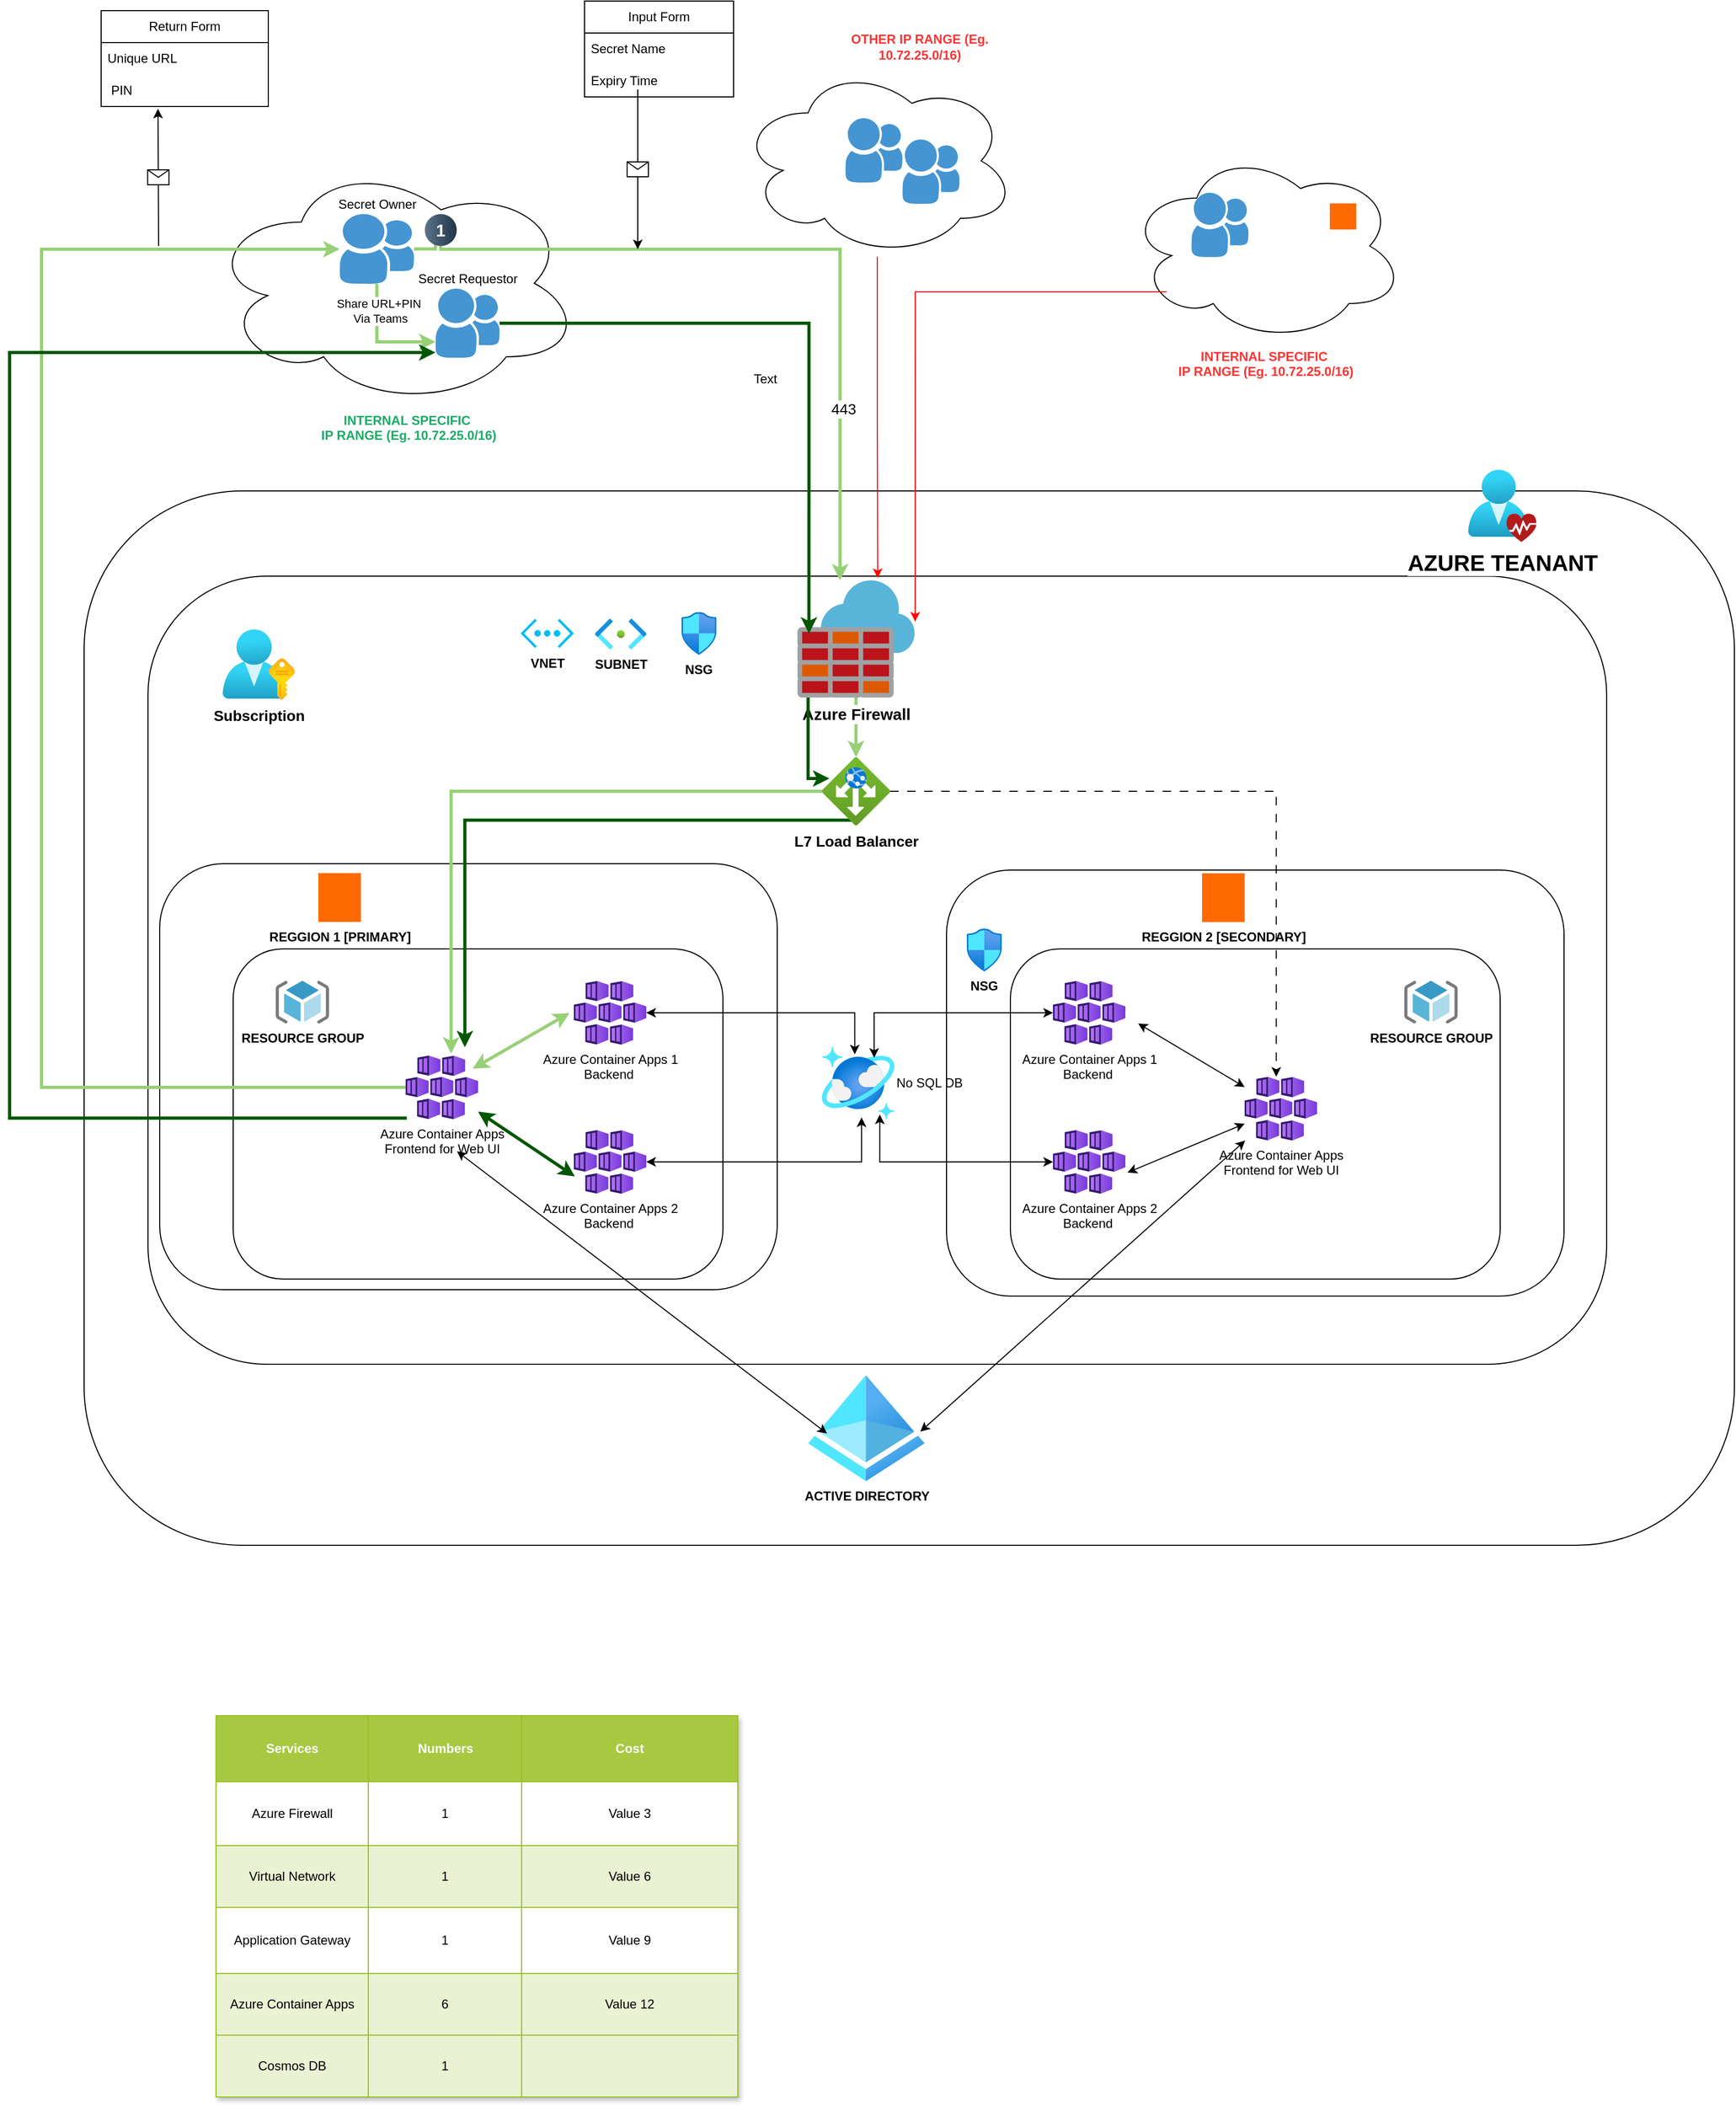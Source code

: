 <mxfile version="26.0.4">
  <diagram name="Page-1" id="VARvaUbyjAahVUWHVkAC">
    <mxGraphModel dx="2284" dy="2021" grid="1" gridSize="10" guides="1" tooltips="1" connect="1" arrows="1" fold="1" page="1" pageScale="1" pageWidth="827" pageHeight="1169" math="0" shadow="0">
      <root>
        <mxCell id="0" />
        <mxCell id="1" parent="0" />
        <mxCell id="Qj9OVGJg4EnvaJ57wK5q-87" value="" style="rounded=1;whiteSpace=wrap;html=1;fillColor=none;" vertex="1" parent="1">
          <mxGeometry x="-40" y="610" width="460" height="310" as="geometry" />
        </mxCell>
        <mxCell id="Qj9OVGJg4EnvaJ57wK5q-2" value="" style="rounded=1;whiteSpace=wrap;html=1;fillColor=none;" vertex="1" parent="1">
          <mxGeometry x="-109" y="530" width="580" height="400" as="geometry" />
        </mxCell>
        <mxCell id="Qj9OVGJg4EnvaJ57wK5q-64" value="" style="rounded=1;whiteSpace=wrap;html=1;fillColor=none;" vertex="1" parent="1">
          <mxGeometry x="-180" y="180" width="1550" height="990" as="geometry" />
        </mxCell>
        <mxCell id="Qj9OVGJg4EnvaJ57wK5q-1" value="" style="rounded=1;whiteSpace=wrap;html=1;fillColor=none;" vertex="1" parent="1">
          <mxGeometry x="-120" y="260" width="1370" height="740" as="geometry" />
        </mxCell>
        <mxCell id="Qj9OVGJg4EnvaJ57wK5q-30" value="" style="rounded=1;whiteSpace=wrap;html=1;fillColor=none;" vertex="1" parent="1">
          <mxGeometry x="690" y="610" width="460" height="310" as="geometry" />
        </mxCell>
        <mxCell id="Qj9OVGJg4EnvaJ57wK5q-7" value="INTERNAL SPECIFIC &#xa;IP RANGE (Eg. 10.72.25.0/16)" style="group;labelPosition=center;verticalLabelPosition=bottom;align=center;verticalAlign=top;fontColor=#1BAB66;fontStyle=1" vertex="1" connectable="0" parent="1">
          <mxGeometry x="-50" y="-130" width="350" height="230" as="geometry" />
        </mxCell>
        <mxCell id="Qj9OVGJg4EnvaJ57wK5q-4" value="" style="ellipse;shape=cloud;whiteSpace=wrap;html=1;" vertex="1" parent="Qj9OVGJg4EnvaJ57wK5q-7">
          <mxGeometry x="-13.462" width="350" height="230.0" as="geometry" />
        </mxCell>
        <mxCell id="Qj9OVGJg4EnvaJ57wK5q-5" value="Secret Requestor" style="shadow=0;dashed=0;html=1;strokeColor=none;fillColor=#4495D1;labelPosition=center;verticalLabelPosition=top;verticalAlign=bottom;align=center;outlineConnect=0;shape=mxgraph.veeam.2d.group;" vertex="1" parent="Qj9OVGJg4EnvaJ57wK5q-7">
          <mxGeometry x="200" y="120" width="60.23" height="64.96" as="geometry" />
        </mxCell>
        <mxCell id="Qj9OVGJg4EnvaJ57wK5q-114" style="rounded=0;orthogonalLoop=1;jettySize=auto;html=1;edgeStyle=orthogonalEdgeStyle;strokeColor=#97D077;strokeWidth=3;" edge="1" parent="Qj9OVGJg4EnvaJ57wK5q-7" source="Qj9OVGJg4EnvaJ57wK5q-6" target="Qj9OVGJg4EnvaJ57wK5q-5">
          <mxGeometry relative="1" as="geometry">
            <Array as="points">
              <mxPoint x="145" y="170" />
            </Array>
          </mxGeometry>
        </mxCell>
        <mxCell id="Qj9OVGJg4EnvaJ57wK5q-115" value="Share URL+PIN&amp;nbsp;&lt;div&gt;&lt;span style=&quot;background-color: light-dark(#ffffff, var(--ge-dark-color, #121212)); color: light-dark(rgb(0, 0, 0), rgb(255, 255, 255));&quot;&gt;Via Teams&lt;/span&gt;&lt;/div&gt;" style="edgeLabel;html=1;align=center;verticalAlign=middle;resizable=0;points=[];" vertex="1" connectable="0" parent="Qj9OVGJg4EnvaJ57wK5q-114">
          <mxGeometry x="-0.538" y="3" relative="1" as="geometry">
            <mxPoint as="offset" />
          </mxGeometry>
        </mxCell>
        <mxCell id="Qj9OVGJg4EnvaJ57wK5q-6" value="Secret Owner" style="shadow=0;dashed=0;html=1;strokeColor=none;fillColor=#4495D1;labelPosition=center;verticalLabelPosition=top;verticalAlign=bottom;align=center;outlineConnect=0;shape=mxgraph.veeam.2d.group;" vertex="1" parent="Qj9OVGJg4EnvaJ57wK5q-7">
          <mxGeometry x="110" y="50" width="69.85" height="65.51" as="geometry" />
        </mxCell>
        <mxCell id="Qj9OVGJg4EnvaJ57wK5q-8" value="" style="group;fontColor=#FF3333;labelPosition=center;verticalLabelPosition=top;align=center;verticalAlign=bottom;" vertex="1" connectable="0" parent="1">
          <mxGeometry x="435" y="-220" width="260" height="180" as="geometry" />
        </mxCell>
        <mxCell id="Qj9OVGJg4EnvaJ57wK5q-9" value="&lt;blockquote style=&quot;margin: 0 0 0 40px; border: none; padding: 0px;&quot;&gt;&lt;blockquote style=&quot;margin: 0 0 0 40px; border: none; padding: 0px;&quot;&gt;&lt;font style=&quot;color: rgb(255, 51, 51);&quot;&gt;&lt;span style=&quot;font-weight: 700; text-wrap-mode: nowrap;&quot;&gt;OTHER&amp;nbsp;&lt;/span&gt;&lt;span style=&quot;font-weight: 700; text-wrap-mode: nowrap;&quot;&gt;IP RANGE (Eg. 10.72.25.0/16)&lt;/span&gt;&lt;/font&gt;&lt;/blockquote&gt;&lt;/blockquote&gt;" style="ellipse;shape=cloud;whiteSpace=wrap;html=1;labelPosition=center;verticalLabelPosition=top;align=center;verticalAlign=bottom;" vertex="1" parent="Qj9OVGJg4EnvaJ57wK5q-8">
          <mxGeometry width="260" height="180" as="geometry" />
        </mxCell>
        <mxCell id="Qj9OVGJg4EnvaJ57wK5q-10" value="" style="shadow=0;dashed=0;html=1;strokeColor=none;fillColor=#4495D1;labelPosition=center;verticalLabelPosition=bottom;verticalAlign=top;align=center;outlineConnect=0;shape=mxgraph.veeam.2d.group;" vertex="1" parent="Qj9OVGJg4EnvaJ57wK5q-8">
          <mxGeometry x="153.6" y="70" width="53.6" height="60.4" as="geometry" />
        </mxCell>
        <mxCell id="Qj9OVGJg4EnvaJ57wK5q-11" value="" style="shadow=0;dashed=0;html=1;strokeColor=none;fillColor=#4495D1;labelPosition=center;verticalLabelPosition=bottom;verticalAlign=top;align=center;outlineConnect=0;shape=mxgraph.veeam.2d.group;" vertex="1" parent="Qj9OVGJg4EnvaJ57wK5q-8">
          <mxGeometry x="100" y="50" width="53.6" height="60.4" as="geometry" />
        </mxCell>
        <mxCell id="Qj9OVGJg4EnvaJ57wK5q-12" value="" style="group;fontColor=#FF3333;" vertex="1" connectable="0" parent="1">
          <mxGeometry x="800" y="-140" width="260" height="180" as="geometry" />
        </mxCell>
        <mxCell id="Qj9OVGJg4EnvaJ57wK5q-13" value="&lt;font style=&quot;color: rgb(255, 51, 51);&quot;&gt;&lt;span style=&quot;font-weight: 700; text-wrap-mode: nowrap;&quot;&gt;INTERNAL SPECIFIC&amp;nbsp;&lt;/span&gt;&lt;br style=&quot;padding: 0px; margin: 0px; font-weight: 700; text-wrap-mode: nowrap;&quot;&gt;&lt;span style=&quot;font-weight: 700; text-wrap-mode: nowrap;&quot;&gt;IP RANGE (Eg. 10.72.25.0/16)&lt;/span&gt;&lt;/font&gt;" style="ellipse;shape=cloud;whiteSpace=wrap;html=1;labelPosition=center;verticalLabelPosition=bottom;align=center;verticalAlign=top;" vertex="1" parent="Qj9OVGJg4EnvaJ57wK5q-12">
          <mxGeometry width="260" height="180" as="geometry" />
        </mxCell>
        <mxCell id="Qj9OVGJg4EnvaJ57wK5q-15" value="" style="shadow=0;dashed=0;html=1;strokeColor=none;fillColor=#4495D1;labelPosition=center;verticalLabelPosition=bottom;verticalAlign=top;align=center;outlineConnect=0;shape=mxgraph.veeam.2d.group;" vertex="1" parent="Qj9OVGJg4EnvaJ57wK5q-12">
          <mxGeometry x="60" y="40" width="53.6" height="60.4" as="geometry" />
        </mxCell>
        <mxCell id="Qj9OVGJg4EnvaJ57wK5q-17" value="" style="points=[];aspect=fixed;html=1;align=center;shadow=0;dashed=0;fillColor=#FF6A00;strokeColor=none;shape=mxgraph.alibaba_cloud.uis_ultimate_internet_service;" vertex="1" parent="Qj9OVGJg4EnvaJ57wK5q-12">
          <mxGeometry x="190" y="50" width="24.9" height="24.49" as="geometry" />
        </mxCell>
        <mxCell id="Qj9OVGJg4EnvaJ57wK5q-18" value="" style="shape=image;html=1;verticalAlign=top;verticalLabelPosition=bottom;labelBackgroundColor=#ffffff;imageAspect=0;aspect=fixed;image=https://cdn0.iconfinder.com/data/icons/kameleon-free-pack/110/Hacker-128.png" vertex="1" parent="Qj9OVGJg4EnvaJ57wK5q-12">
          <mxGeometry x="120" y="70" width="88" height="88" as="geometry" />
        </mxCell>
        <mxCell id="Qj9OVGJg4EnvaJ57wK5q-69" style="edgeStyle=orthogonalEdgeStyle;rounded=0;orthogonalLoop=1;jettySize=auto;html=1;fontColor=#97D077;fontSize=15;strokeWidth=3;fillColor=#60a917;strokeColor=#97D077;" edge="1" parent="1" source="Qj9OVGJg4EnvaJ57wK5q-19" target="Qj9OVGJg4EnvaJ57wK5q-35">
          <mxGeometry relative="1" as="geometry" />
        </mxCell>
        <mxCell id="Qj9OVGJg4EnvaJ57wK5q-19" value="&lt;b&gt;&lt;font style=&quot;font-size: 15px;&quot;&gt;Azure Firewall&lt;/font&gt;&lt;/b&gt;" style="image;sketch=0;aspect=fixed;html=1;points=[];align=center;fontSize=12;image=img/lib/mscae/Azure_Firewall.svg;" vertex="1" parent="1">
          <mxGeometry x="490" y="264" width="110" height="110" as="geometry" />
        </mxCell>
        <mxCell id="Qj9OVGJg4EnvaJ57wK5q-21" style="edgeStyle=orthogonalEdgeStyle;rounded=0;orthogonalLoop=1;jettySize=auto;html=1;strokeColor=#97D077;strokeWidth=3;fontSize=9;" edge="1" parent="1" source="Qj9OVGJg4EnvaJ57wK5q-116" target="Qj9OVGJg4EnvaJ57wK5q-19">
          <mxGeometry relative="1" as="geometry">
            <Array as="points">
              <mxPoint x="155" y="-47" />
              <mxPoint x="530" y="-47" />
            </Array>
          </mxGeometry>
        </mxCell>
        <mxCell id="Qj9OVGJg4EnvaJ57wK5q-22" value="443" style="edgeLabel;html=1;align=center;verticalAlign=middle;resizable=0;points=[];fontSize=14;" vertex="1" connectable="0" parent="Qj9OVGJg4EnvaJ57wK5q-21">
          <mxGeometry x="0.533" y="3" relative="1" as="geometry">
            <mxPoint as="offset" />
          </mxGeometry>
        </mxCell>
        <mxCell id="Qj9OVGJg4EnvaJ57wK5q-23" style="edgeStyle=orthogonalEdgeStyle;rounded=0;orthogonalLoop=1;jettySize=auto;html=1;entryX=0.685;entryY=-0.02;entryDx=0;entryDy=0;entryPerimeter=0;fillColor=#f8cecc;strokeColor=#FF0000;" edge="1" parent="1" source="Qj9OVGJg4EnvaJ57wK5q-9" target="Qj9OVGJg4EnvaJ57wK5q-19">
          <mxGeometry relative="1" as="geometry" />
        </mxCell>
        <mxCell id="Qj9OVGJg4EnvaJ57wK5q-24" style="edgeStyle=orthogonalEdgeStyle;rounded=0;orthogonalLoop=1;jettySize=auto;html=1;entryX=1.005;entryY=0.351;entryDx=0;entryDy=0;entryPerimeter=0;strokeColor=#FF0000;exitX=0.141;exitY=0.739;exitDx=0;exitDy=0;exitPerimeter=0;" edge="1" parent="1" source="Qj9OVGJg4EnvaJ57wK5q-13" target="Qj9OVGJg4EnvaJ57wK5q-19">
          <mxGeometry relative="1" as="geometry">
            <Array as="points">
              <mxPoint x="601" y="-7" />
            </Array>
          </mxGeometry>
        </mxCell>
        <mxCell id="Qj9OVGJg4EnvaJ57wK5q-25" value="&lt;b&gt;ACTIVE DIRECTORY&lt;/b&gt;" style="image;aspect=fixed;html=1;points=[];align=center;fontSize=12;image=img/lib/azure2/identity/Azure_Active_Directory.svg;" vertex="1" parent="1">
          <mxGeometry x="500" y="1010" width="109.38" height="100" as="geometry" />
        </mxCell>
        <mxCell id="Qj9OVGJg4EnvaJ57wK5q-105" style="edgeStyle=orthogonalEdgeStyle;rounded=0;orthogonalLoop=1;jettySize=auto;html=1;strokeColor=#97D077;strokeWidth=3;" edge="1" parent="1" source="Qj9OVGJg4EnvaJ57wK5q-26" target="Qj9OVGJg4EnvaJ57wK5q-6">
          <mxGeometry relative="1" as="geometry">
            <Array as="points">
              <mxPoint x="-220" y="740" />
              <mxPoint x="-220" y="-47" />
            </Array>
          </mxGeometry>
        </mxCell>
        <mxCell id="Qj9OVGJg4EnvaJ57wK5q-129" style="edgeStyle=orthogonalEdgeStyle;rounded=0;orthogonalLoop=1;jettySize=auto;html=1;exitX=0.015;exitY=0.982;exitDx=0;exitDy=0;exitPerimeter=0;strokeColor=#005700;strokeWidth=3;" edge="1" parent="1" source="Qj9OVGJg4EnvaJ57wK5q-26" target="Qj9OVGJg4EnvaJ57wK5q-5">
          <mxGeometry relative="1" as="geometry">
            <mxPoint x="-84.001" y="738" as="sourcePoint" />
            <mxPoint x="-90.06" y="50" as="targetPoint" />
            <Array as="points">
              <mxPoint x="-250" y="769" />
              <mxPoint x="-250" y="50" />
            </Array>
          </mxGeometry>
        </mxCell>
        <mxCell id="Qj9OVGJg4EnvaJ57wK5q-26" value="Azure Container Apps&lt;br&gt;Frontend for Web UI" style="image;aspect=fixed;html=1;points=[];align=center;fontSize=12;image=img/lib/azure2/compute/Container_Services_Deprecated.svg;" vertex="1" parent="1">
          <mxGeometry x="122" y="710" width="68" height="60" as="geometry" />
        </mxCell>
        <mxCell id="Qj9OVGJg4EnvaJ57wK5q-27" value="Azure Container Apps 1&lt;br&gt;Backend&amp;nbsp;" style="image;aspect=fixed;html=1;points=[];align=center;fontSize=12;image=img/lib/azure2/compute/Container_Services_Deprecated.svg;" vertex="1" parent="1">
          <mxGeometry x="280" y="640" width="68" height="60" as="geometry" />
        </mxCell>
        <mxCell id="Qj9OVGJg4EnvaJ57wK5q-28" value="&lt;b&gt;&lt;font style=&quot;font-size: 14px;&quot;&gt;Subscription&lt;/font&gt;&lt;/b&gt;" style="image;aspect=fixed;html=1;points=[];align=center;fontSize=12;image=img/lib/azure2/azure_stack/User_Subscriptions.svg;" vertex="1" parent="1">
          <mxGeometry x="-50" y="310" width="68" height="66" as="geometry" />
        </mxCell>
        <mxCell id="Qj9OVGJg4EnvaJ57wK5q-31" value="&lt;b&gt;RESOURCE GROUP&lt;/b&gt;" style="image;sketch=0;aspect=fixed;html=1;points=[];align=center;fontSize=12;image=img/lib/mscae/ResourceGroup.svg;" vertex="1" parent="1">
          <mxGeometry y="640" width="50" height="40" as="geometry" />
        </mxCell>
        <mxCell id="Qj9OVGJg4EnvaJ57wK5q-32" value="&lt;b&gt;VNET&lt;/b&gt;" style="verticalLabelPosition=bottom;html=1;verticalAlign=top;align=center;strokeColor=none;fillColor=#00BEF2;shape=mxgraph.azure.virtual_network;pointerEvents=1;" vertex="1" parent="1">
          <mxGeometry x="230" y="300" width="50" height="27.5" as="geometry" />
        </mxCell>
        <mxCell id="Qj9OVGJg4EnvaJ57wK5q-33" value="&lt;b&gt;NSG&lt;/b&gt;" style="image;aspect=fixed;html=1;points=[];align=center;fontSize=12;image=img/lib/azure2/networking/Network_Security_Groups.svg;" vertex="1" parent="1">
          <mxGeometry x="381" y="293.75" width="32.94" height="40" as="geometry" />
        </mxCell>
        <mxCell id="Qj9OVGJg4EnvaJ57wK5q-34" value="&lt;b&gt;SUBNET&lt;/b&gt;" style="image;aspect=fixed;html=1;points=[];align=center;fontSize=12;image=img/lib/azure2/networking/Subnet.svg;" vertex="1" parent="1">
          <mxGeometry x="300" y="300" width="48" height="28.74" as="geometry" />
        </mxCell>
        <mxCell id="Qj9OVGJg4EnvaJ57wK5q-71" style="edgeStyle=orthogonalEdgeStyle;rounded=0;orthogonalLoop=1;jettySize=auto;html=1;entryX=0.628;entryY=-0.03;entryDx=0;entryDy=0;entryPerimeter=0;strokeColor=#97D077;strokeWidth=3;" edge="1" parent="1" source="Qj9OVGJg4EnvaJ57wK5q-35" target="Qj9OVGJg4EnvaJ57wK5q-26">
          <mxGeometry relative="1" as="geometry" />
        </mxCell>
        <mxCell id="Qj9OVGJg4EnvaJ57wK5q-128" style="edgeStyle=orthogonalEdgeStyle;rounded=0;orthogonalLoop=1;jettySize=auto;html=1;entryX=0.818;entryY=-0.127;entryDx=0;entryDy=0;entryPerimeter=0;exitX=0.495;exitY=0.923;exitDx=0;exitDy=0;exitPerimeter=0;strokeColor=#005700;strokeWidth=3;" edge="1" parent="1" source="Qj9OVGJg4EnvaJ57wK5q-35" target="Qj9OVGJg4EnvaJ57wK5q-26">
          <mxGeometry relative="1" as="geometry">
            <mxPoint x="280" y="692" as="sourcePoint" />
            <mxPoint x="300" y="458" as="targetPoint" />
            <Array as="points" />
          </mxGeometry>
        </mxCell>
        <mxCell id="Qj9OVGJg4EnvaJ57wK5q-35" value="&lt;b&gt;&lt;font style=&quot;font-size: 14px;&quot;&gt;L7 Load Balancer&lt;/font&gt;&lt;/b&gt;" style="image;aspect=fixed;html=1;points=[];align=center;fontSize=12;image=img/lib/azure2/networking/Application_Gateways.svg;" vertex="1" parent="1">
          <mxGeometry x="513" y="430" width="64" height="64" as="geometry" />
        </mxCell>
        <mxCell id="Qj9OVGJg4EnvaJ57wK5q-36" value="Assets" style="childLayout=tableLayout;recursiveResize=0;strokeColor=#98bf21;fillColor=#A7C942;shadow=1;" vertex="1" parent="1">
          <mxGeometry x="-56.06" y="1330" width="490" height="358" as="geometry" />
        </mxCell>
        <mxCell id="Qj9OVGJg4EnvaJ57wK5q-37" style="shape=tableRow;horizontal=0;startSize=0;swimlaneHead=0;swimlaneBody=0;top=0;left=0;bottom=0;right=0;dropTarget=0;collapsible=0;recursiveResize=0;expand=0;fontStyle=0;strokeColor=inherit;fillColor=#ffffff;" vertex="1" parent="Qj9OVGJg4EnvaJ57wK5q-36">
          <mxGeometry width="490" height="62" as="geometry" />
        </mxCell>
        <mxCell id="Qj9OVGJg4EnvaJ57wK5q-38" value="Services" style="connectable=0;recursiveResize=0;strokeColor=inherit;fillColor=#A7C942;align=center;fontStyle=1;fontColor=#FFFFFF;html=1;" vertex="1" parent="Qj9OVGJg4EnvaJ57wK5q-37">
          <mxGeometry width="143" height="62" as="geometry">
            <mxRectangle width="143" height="62" as="alternateBounds" />
          </mxGeometry>
        </mxCell>
        <mxCell id="Qj9OVGJg4EnvaJ57wK5q-39" value="Numbers" style="connectable=0;recursiveResize=0;strokeColor=inherit;fillColor=#A7C942;align=center;fontStyle=1;fontColor=#FFFFFF;html=1;" vertex="1" parent="Qj9OVGJg4EnvaJ57wK5q-37">
          <mxGeometry x="143" width="144" height="62" as="geometry">
            <mxRectangle width="144" height="62" as="alternateBounds" />
          </mxGeometry>
        </mxCell>
        <mxCell id="Qj9OVGJg4EnvaJ57wK5q-40" value="Cost" style="connectable=0;recursiveResize=0;strokeColor=inherit;fillColor=#A7C942;align=center;fontStyle=1;fontColor=#FFFFFF;html=1;" vertex="1" parent="Qj9OVGJg4EnvaJ57wK5q-37">
          <mxGeometry x="287" width="203" height="62" as="geometry">
            <mxRectangle width="203" height="62" as="alternateBounds" />
          </mxGeometry>
        </mxCell>
        <mxCell id="Qj9OVGJg4EnvaJ57wK5q-41" value="" style="shape=tableRow;horizontal=0;startSize=0;swimlaneHead=0;swimlaneBody=0;top=0;left=0;bottom=0;right=0;dropTarget=0;collapsible=0;recursiveResize=0;expand=0;fontStyle=0;strokeColor=inherit;fillColor=#ffffff;" vertex="1" parent="Qj9OVGJg4EnvaJ57wK5q-36">
          <mxGeometry y="62" width="490" height="60" as="geometry" />
        </mxCell>
        <mxCell id="Qj9OVGJg4EnvaJ57wK5q-42" value="Azure Firewall" style="connectable=0;recursiveResize=0;strokeColor=inherit;fillColor=inherit;align=center;whiteSpace=wrap;html=1;" vertex="1" parent="Qj9OVGJg4EnvaJ57wK5q-41">
          <mxGeometry width="143" height="60" as="geometry">
            <mxRectangle width="143" height="60" as="alternateBounds" />
          </mxGeometry>
        </mxCell>
        <mxCell id="Qj9OVGJg4EnvaJ57wK5q-43" value="1" style="connectable=0;recursiveResize=0;strokeColor=inherit;fillColor=inherit;align=center;whiteSpace=wrap;html=1;" vertex="1" parent="Qj9OVGJg4EnvaJ57wK5q-41">
          <mxGeometry x="143" width="144" height="60" as="geometry">
            <mxRectangle width="144" height="60" as="alternateBounds" />
          </mxGeometry>
        </mxCell>
        <mxCell id="Qj9OVGJg4EnvaJ57wK5q-44" value="Value 3" style="connectable=0;recursiveResize=0;strokeColor=inherit;fillColor=inherit;align=center;whiteSpace=wrap;html=1;" vertex="1" parent="Qj9OVGJg4EnvaJ57wK5q-41">
          <mxGeometry x="287" width="203" height="60" as="geometry">
            <mxRectangle width="203" height="60" as="alternateBounds" />
          </mxGeometry>
        </mxCell>
        <mxCell id="Qj9OVGJg4EnvaJ57wK5q-45" value="" style="shape=tableRow;horizontal=0;startSize=0;swimlaneHead=0;swimlaneBody=0;top=0;left=0;bottom=0;right=0;dropTarget=0;collapsible=0;recursiveResize=0;expand=0;fontStyle=1;strokeColor=inherit;fillColor=#EAF2D3;" vertex="1" parent="Qj9OVGJg4EnvaJ57wK5q-36">
          <mxGeometry y="122" width="490" height="58" as="geometry" />
        </mxCell>
        <mxCell id="Qj9OVGJg4EnvaJ57wK5q-46" value="Virtual Network" style="connectable=0;recursiveResize=0;strokeColor=inherit;fillColor=inherit;whiteSpace=wrap;html=1;" vertex="1" parent="Qj9OVGJg4EnvaJ57wK5q-45">
          <mxGeometry width="143" height="58" as="geometry">
            <mxRectangle width="143" height="58" as="alternateBounds" />
          </mxGeometry>
        </mxCell>
        <mxCell id="Qj9OVGJg4EnvaJ57wK5q-47" value="1" style="connectable=0;recursiveResize=0;strokeColor=inherit;fillColor=inherit;whiteSpace=wrap;html=1;" vertex="1" parent="Qj9OVGJg4EnvaJ57wK5q-45">
          <mxGeometry x="143" width="144" height="58" as="geometry">
            <mxRectangle width="144" height="58" as="alternateBounds" />
          </mxGeometry>
        </mxCell>
        <mxCell id="Qj9OVGJg4EnvaJ57wK5q-48" value="Value 6" style="connectable=0;recursiveResize=0;strokeColor=inherit;fillColor=inherit;whiteSpace=wrap;html=1;" vertex="1" parent="Qj9OVGJg4EnvaJ57wK5q-45">
          <mxGeometry x="287" width="203" height="58" as="geometry">
            <mxRectangle width="203" height="58" as="alternateBounds" />
          </mxGeometry>
        </mxCell>
        <mxCell id="Qj9OVGJg4EnvaJ57wK5q-49" value="" style="shape=tableRow;horizontal=0;startSize=0;swimlaneHead=0;swimlaneBody=0;top=0;left=0;bottom=0;right=0;dropTarget=0;collapsible=0;recursiveResize=0;expand=0;fontStyle=0;strokeColor=inherit;fillColor=#ffffff;" vertex="1" parent="Qj9OVGJg4EnvaJ57wK5q-36">
          <mxGeometry y="180" width="490" height="62" as="geometry" />
        </mxCell>
        <mxCell id="Qj9OVGJg4EnvaJ57wK5q-50" value="Application Gateway" style="connectable=0;recursiveResize=0;strokeColor=inherit;fillColor=inherit;fontStyle=0;align=center;whiteSpace=wrap;html=1;" vertex="1" parent="Qj9OVGJg4EnvaJ57wK5q-49">
          <mxGeometry width="143" height="62" as="geometry">
            <mxRectangle width="143" height="62" as="alternateBounds" />
          </mxGeometry>
        </mxCell>
        <mxCell id="Qj9OVGJg4EnvaJ57wK5q-51" value="1" style="connectable=0;recursiveResize=0;strokeColor=inherit;fillColor=inherit;fontStyle=0;align=center;whiteSpace=wrap;html=1;" vertex="1" parent="Qj9OVGJg4EnvaJ57wK5q-49">
          <mxGeometry x="143" width="144" height="62" as="geometry">
            <mxRectangle width="144" height="62" as="alternateBounds" />
          </mxGeometry>
        </mxCell>
        <mxCell id="Qj9OVGJg4EnvaJ57wK5q-52" value="Value 9" style="connectable=0;recursiveResize=0;strokeColor=inherit;fillColor=inherit;fontStyle=0;align=center;whiteSpace=wrap;html=1;" vertex="1" parent="Qj9OVGJg4EnvaJ57wK5q-49">
          <mxGeometry x="287" width="203" height="62" as="geometry">
            <mxRectangle width="203" height="62" as="alternateBounds" />
          </mxGeometry>
        </mxCell>
        <mxCell id="Qj9OVGJg4EnvaJ57wK5q-53" value="" style="shape=tableRow;horizontal=0;startSize=0;swimlaneHead=0;swimlaneBody=0;top=0;left=0;bottom=0;right=0;dropTarget=0;collapsible=0;recursiveResize=0;expand=0;fontStyle=1;strokeColor=inherit;fillColor=#EAF2D3;" vertex="1" parent="Qj9OVGJg4EnvaJ57wK5q-36">
          <mxGeometry y="242" width="490" height="58" as="geometry" />
        </mxCell>
        <mxCell id="Qj9OVGJg4EnvaJ57wK5q-54" value="Azure Container Apps" style="connectable=0;recursiveResize=0;strokeColor=inherit;fillColor=inherit;whiteSpace=wrap;html=1;" vertex="1" parent="Qj9OVGJg4EnvaJ57wK5q-53">
          <mxGeometry width="143" height="58" as="geometry">
            <mxRectangle width="143" height="58" as="alternateBounds" />
          </mxGeometry>
        </mxCell>
        <mxCell id="Qj9OVGJg4EnvaJ57wK5q-55" value="6" style="connectable=0;recursiveResize=0;strokeColor=inherit;fillColor=inherit;whiteSpace=wrap;html=1;" vertex="1" parent="Qj9OVGJg4EnvaJ57wK5q-53">
          <mxGeometry x="143" width="144" height="58" as="geometry">
            <mxRectangle width="144" height="58" as="alternateBounds" />
          </mxGeometry>
        </mxCell>
        <mxCell id="Qj9OVGJg4EnvaJ57wK5q-56" value="Value 12" style="connectable=0;recursiveResize=0;strokeColor=inherit;fillColor=inherit;whiteSpace=wrap;html=1;" vertex="1" parent="Qj9OVGJg4EnvaJ57wK5q-53">
          <mxGeometry x="287" width="203" height="58" as="geometry">
            <mxRectangle width="203" height="58" as="alternateBounds" />
          </mxGeometry>
        </mxCell>
        <mxCell id="Qj9OVGJg4EnvaJ57wK5q-72" style="shape=tableRow;horizontal=0;startSize=0;swimlaneHead=0;swimlaneBody=0;top=0;left=0;bottom=0;right=0;dropTarget=0;collapsible=0;recursiveResize=0;expand=0;fontStyle=1;strokeColor=inherit;fillColor=#EAF2D3;" vertex="1" parent="Qj9OVGJg4EnvaJ57wK5q-36">
          <mxGeometry y="300" width="490" height="58" as="geometry" />
        </mxCell>
        <mxCell id="Qj9OVGJg4EnvaJ57wK5q-73" value="Cosmos DB" style="connectable=0;recursiveResize=0;strokeColor=inherit;fillColor=inherit;whiteSpace=wrap;html=1;" vertex="1" parent="Qj9OVGJg4EnvaJ57wK5q-72">
          <mxGeometry width="143" height="58" as="geometry">
            <mxRectangle width="143" height="58" as="alternateBounds" />
          </mxGeometry>
        </mxCell>
        <mxCell id="Qj9OVGJg4EnvaJ57wK5q-74" value="1" style="connectable=0;recursiveResize=0;strokeColor=inherit;fillColor=inherit;whiteSpace=wrap;html=1;" vertex="1" parent="Qj9OVGJg4EnvaJ57wK5q-72">
          <mxGeometry x="143" width="144" height="58" as="geometry">
            <mxRectangle width="144" height="58" as="alternateBounds" />
          </mxGeometry>
        </mxCell>
        <mxCell id="Qj9OVGJg4EnvaJ57wK5q-75" style="connectable=0;recursiveResize=0;strokeColor=inherit;fillColor=inherit;whiteSpace=wrap;html=1;" vertex="1" parent="Qj9OVGJg4EnvaJ57wK5q-72">
          <mxGeometry x="287" width="203" height="58" as="geometry">
            <mxRectangle width="203" height="58" as="alternateBounds" />
          </mxGeometry>
        </mxCell>
        <mxCell id="Qj9OVGJg4EnvaJ57wK5q-57" value="Azure Container Apps 2&lt;br&gt;Backend&amp;nbsp;" style="image;aspect=fixed;html=1;points=[];align=center;fontSize=12;image=img/lib/azure2/compute/Container_Services_Deprecated.svg;" vertex="1" parent="1">
          <mxGeometry x="280" y="780" width="68" height="60" as="geometry" />
        </mxCell>
        <mxCell id="Qj9OVGJg4EnvaJ57wK5q-59" value="No SQL DB" style="image;aspect=fixed;html=1;points=[];align=left;fontSize=12;image=img/lib/azure2/databases/Azure_Cosmos_DB.svg;labelPosition=right;verticalLabelPosition=middle;verticalAlign=middle;" vertex="1" parent="1">
          <mxGeometry x="513" y="702" width="68" height="68" as="geometry" />
        </mxCell>
        <mxCell id="Qj9OVGJg4EnvaJ57wK5q-62" style="edgeStyle=orthogonalEdgeStyle;rounded=0;orthogonalLoop=1;jettySize=auto;html=1;entryX=0.453;entryY=0.103;entryDx=0;entryDy=0;entryPerimeter=0;startArrow=classic;startFill=1;" edge="1" parent="1" source="Qj9OVGJg4EnvaJ57wK5q-27" target="Qj9OVGJg4EnvaJ57wK5q-59">
          <mxGeometry relative="1" as="geometry" />
        </mxCell>
        <mxCell id="Qj9OVGJg4EnvaJ57wK5q-63" style="edgeStyle=orthogonalEdgeStyle;rounded=0;orthogonalLoop=1;jettySize=auto;html=1;entryX=0.547;entryY=0.974;entryDx=0;entryDy=0;entryPerimeter=0;startArrow=classic;startFill=1;" edge="1" parent="1" source="Qj9OVGJg4EnvaJ57wK5q-57" target="Qj9OVGJg4EnvaJ57wK5q-59">
          <mxGeometry relative="1" as="geometry" />
        </mxCell>
        <mxCell id="Qj9OVGJg4EnvaJ57wK5q-66" value="&lt;font style=&quot;font-size: 21px;&quot;&gt;&lt;b&gt;AZURE TEANANT&lt;/b&gt;&lt;/font&gt;" style="image;aspect=fixed;html=1;points=[];align=center;fontSize=12;image=img/lib/azure2/intune/Tenant_Status.svg;" vertex="1" parent="1">
          <mxGeometry x="1120" y="160" width="64" height="68" as="geometry" />
        </mxCell>
        <mxCell id="Qj9OVGJg4EnvaJ57wK5q-67" style="rounded=0;orthogonalLoop=1;jettySize=auto;html=1;entryX=0.013;entryY=0.47;entryDx=0;entryDy=0;entryPerimeter=0;startArrow=classic;startFill=1;strokeColor=#97D077;strokeWidth=3;" edge="1" parent="1">
          <mxGeometry relative="1" as="geometry">
            <mxPoint x="185" y="722.452" as="sourcePoint" />
            <mxPoint x="275.884" y="670.2" as="targetPoint" />
          </mxGeometry>
        </mxCell>
        <mxCell id="Qj9OVGJg4EnvaJ57wK5q-68" style="rounded=0;orthogonalLoop=1;jettySize=auto;html=1;entryX=0.013;entryY=0.727;entryDx=0;entryDy=0;entryPerimeter=0;startArrow=classic;startFill=1;strokeColor=#005700;strokeWidth=3;" edge="1" parent="1" source="Qj9OVGJg4EnvaJ57wK5q-26" target="Qj9OVGJg4EnvaJ57wK5q-57">
          <mxGeometry relative="1" as="geometry" />
        </mxCell>
        <mxCell id="Qj9OVGJg4EnvaJ57wK5q-76" style="rounded=0;orthogonalLoop=1;jettySize=auto;html=1;entryX=0.163;entryY=0.551;entryDx=0;entryDy=0;entryPerimeter=0;startArrow=classic;startFill=1;exitX=0.457;exitY=0.613;exitDx=0;exitDy=0;exitPerimeter=0;" edge="1" parent="1" source="Qj9OVGJg4EnvaJ57wK5q-87" target="Qj9OVGJg4EnvaJ57wK5q-25">
          <mxGeometry relative="1" as="geometry" />
        </mxCell>
        <mxCell id="Qj9OVGJg4EnvaJ57wK5q-77" value="" style="rounded=1;whiteSpace=wrap;html=1;fillColor=none;" vertex="1" parent="1">
          <mxGeometry x="630" y="536" width="580" height="400" as="geometry" />
        </mxCell>
        <mxCell id="Qj9OVGJg4EnvaJ57wK5q-78" value="Azure Container Apps&lt;br&gt;Frontend for Web UI" style="image;aspect=fixed;html=1;points=[];align=center;fontSize=12;image=img/lib/azure2/compute/Container_Services_Deprecated.svg;" vertex="1" parent="1">
          <mxGeometry x="910" y="730" width="68" height="60" as="geometry" />
        </mxCell>
        <mxCell id="Qj9OVGJg4EnvaJ57wK5q-79" value="Azure Container Apps 1&lt;br&gt;Backend&amp;nbsp;" style="image;aspect=fixed;html=1;points=[];align=center;fontSize=12;image=img/lib/azure2/compute/Container_Services_Deprecated.svg;" vertex="1" parent="1">
          <mxGeometry x="730" y="640" width="68" height="60" as="geometry" />
        </mxCell>
        <mxCell id="Qj9OVGJg4EnvaJ57wK5q-80" value="&lt;b&gt;RESOURCE GROUP&lt;/b&gt;" style="image;sketch=0;aspect=fixed;html=1;points=[];align=center;fontSize=12;image=img/lib/mscae/ResourceGroup.svg;" vertex="1" parent="1">
          <mxGeometry x="1060" y="640" width="50" height="40" as="geometry" />
        </mxCell>
        <mxCell id="Qj9OVGJg4EnvaJ57wK5q-82" value="&lt;b&gt;NSG&lt;/b&gt;" style="image;aspect=fixed;html=1;points=[];align=center;fontSize=12;image=img/lib/azure2/networking/Network_Security_Groups.svg;" vertex="1" parent="1">
          <mxGeometry x="649" y="591" width="32.94" height="40" as="geometry" />
        </mxCell>
        <mxCell id="Qj9OVGJg4EnvaJ57wK5q-84" value="Azure Container Apps 2&lt;br&gt;Backend&amp;nbsp;" style="image;aspect=fixed;html=1;points=[];align=center;fontSize=12;image=img/lib/azure2/compute/Container_Services_Deprecated.svg;" vertex="1" parent="1">
          <mxGeometry x="730" y="780" width="68" height="60" as="geometry" />
        </mxCell>
        <mxCell id="Qj9OVGJg4EnvaJ57wK5q-85" style="rounded=0;orthogonalLoop=1;jettySize=auto;html=1;startArrow=classic;startFill=1;" edge="1" parent="1" source="Qj9OVGJg4EnvaJ57wK5q-78">
          <mxGeometry relative="1" as="geometry">
            <mxPoint x="924" y="728.452" as="sourcePoint" />
            <mxPoint x="810" y="680" as="targetPoint" />
          </mxGeometry>
        </mxCell>
        <mxCell id="Qj9OVGJg4EnvaJ57wK5q-86" style="rounded=0;orthogonalLoop=1;jettySize=auto;html=1;startArrow=classic;startFill=1;" edge="1" parent="1" source="Qj9OVGJg4EnvaJ57wK5q-78">
          <mxGeometry relative="1" as="geometry">
            <mxPoint x="800" y="820" as="targetPoint" />
          </mxGeometry>
        </mxCell>
        <mxCell id="Qj9OVGJg4EnvaJ57wK5q-88" value="&lt;b&gt;REGGION 2 [SECONDARY]&lt;/b&gt;" style="points=[];aspect=fixed;html=1;align=center;shadow=0;dashed=0;fillColor=#FF6A00;strokeColor=none;shape=mxgraph.alibaba_cloud.region;labelPosition=center;verticalLabelPosition=bottom;verticalAlign=top;" vertex="1" parent="1">
          <mxGeometry x="870" y="539" width="40" height="45.82" as="geometry" />
        </mxCell>
        <mxCell id="Qj9OVGJg4EnvaJ57wK5q-89" style="rounded=0;orthogonalLoop=1;jettySize=auto;html=1;entryX=0.964;entryY=0.533;entryDx=0;entryDy=0;entryPerimeter=0;startArrow=classic;startFill=1;" edge="1" parent="1" source="Qj9OVGJg4EnvaJ57wK5q-78" target="Qj9OVGJg4EnvaJ57wK5q-25">
          <mxGeometry relative="1" as="geometry" />
        </mxCell>
        <mxCell id="Qj9OVGJg4EnvaJ57wK5q-90" value="&lt;b&gt;REGGION 1 [PRIMARY]&lt;/b&gt;" style="points=[];aspect=fixed;html=1;align=center;shadow=0;dashed=0;fillColor=#FF6A00;strokeColor=none;shape=mxgraph.alibaba_cloud.region;labelPosition=center;verticalLabelPosition=bottom;verticalAlign=top;" vertex="1" parent="1">
          <mxGeometry x="40" y="538.85" width="40" height="45.82" as="geometry" />
        </mxCell>
        <mxCell id="Qj9OVGJg4EnvaJ57wK5q-91" style="edgeStyle=orthogonalEdgeStyle;rounded=0;orthogonalLoop=1;jettySize=auto;html=1;entryX=0.721;entryY=0.15;entryDx=0;entryDy=0;entryPerimeter=0;startArrow=classic;startFill=1;" edge="1" parent="1" source="Qj9OVGJg4EnvaJ57wK5q-79" target="Qj9OVGJg4EnvaJ57wK5q-59">
          <mxGeometry relative="1" as="geometry" />
        </mxCell>
        <mxCell id="Qj9OVGJg4EnvaJ57wK5q-92" style="edgeStyle=orthogonalEdgeStyle;rounded=0;orthogonalLoop=1;jettySize=auto;html=1;entryX=0.799;entryY=0.934;entryDx=0;entryDy=0;entryPerimeter=0;startArrow=classic;startFill=1;" edge="1" parent="1" source="Qj9OVGJg4EnvaJ57wK5q-84" target="Qj9OVGJg4EnvaJ57wK5q-59">
          <mxGeometry relative="1" as="geometry" />
        </mxCell>
        <mxCell id="Qj9OVGJg4EnvaJ57wK5q-94" value="" style="endArrow=classic;html=1;rounded=0;" edge="1" parent="1">
          <mxGeometry relative="1" as="geometry">
            <mxPoint x="340" y="-197" as="sourcePoint" />
            <mxPoint x="340" y="-47" as="targetPoint" />
          </mxGeometry>
        </mxCell>
        <mxCell id="Qj9OVGJg4EnvaJ57wK5q-95" value="" style="shape=message;html=1;outlineConnect=0;" vertex="1" parent="Qj9OVGJg4EnvaJ57wK5q-94">
          <mxGeometry width="20" height="14" relative="1" as="geometry">
            <mxPoint x="-10" y="-7" as="offset" />
          </mxGeometry>
        </mxCell>
        <mxCell id="Qj9OVGJg4EnvaJ57wK5q-96" value="Text" style="text;html=1;align=center;verticalAlign=middle;whiteSpace=wrap;rounded=0;" vertex="1" parent="1">
          <mxGeometry x="430" y="60" width="60" height="30" as="geometry" />
        </mxCell>
        <mxCell id="Qj9OVGJg4EnvaJ57wK5q-99" value="Return Form" style="swimlane;fontStyle=0;childLayout=stackLayout;horizontal=1;startSize=30;horizontalStack=0;resizeParent=1;resizeParentMax=0;resizeLast=0;collapsible=1;marginBottom=0;whiteSpace=wrap;html=1;" vertex="1" parent="1">
          <mxGeometry x="-164" y="-271" width="157" height="90" as="geometry" />
        </mxCell>
        <mxCell id="Qj9OVGJg4EnvaJ57wK5q-101" value="Unique URL" style="text;strokeColor=none;fillColor=none;align=left;verticalAlign=middle;spacingLeft=4;spacingRight=4;overflow=hidden;points=[[0,0.5],[1,0.5]];portConstraint=eastwest;rotatable=0;whiteSpace=wrap;html=1;" vertex="1" parent="Qj9OVGJg4EnvaJ57wK5q-99">
          <mxGeometry y="30" width="157" height="30" as="geometry" />
        </mxCell>
        <mxCell id="Qj9OVGJg4EnvaJ57wK5q-102" value="&amp;nbsp;PIN" style="text;strokeColor=none;fillColor=none;align=left;verticalAlign=middle;spacingLeft=4;spacingRight=4;overflow=hidden;points=[[0,0.5],[1,0.5]];portConstraint=eastwest;rotatable=0;whiteSpace=wrap;html=1;" vertex="1" parent="Qj9OVGJg4EnvaJ57wK5q-99">
          <mxGeometry y="60" width="157" height="30" as="geometry" />
        </mxCell>
        <mxCell id="Qj9OVGJg4EnvaJ57wK5q-103" style="edgeStyle=orthogonalEdgeStyle;rounded=0;orthogonalLoop=1;jettySize=auto;html=1;entryX=0.534;entryY=0.485;entryDx=0;entryDy=0;entryPerimeter=0;dashed=1;dashPattern=8 8;" edge="1" parent="1" source="Qj9OVGJg4EnvaJ57wK5q-35" target="Qj9OVGJg4EnvaJ57wK5q-77">
          <mxGeometry relative="1" as="geometry" />
        </mxCell>
        <mxCell id="Qj9OVGJg4EnvaJ57wK5q-107" value="Input Form" style="swimlane;fontStyle=0;childLayout=stackLayout;horizontal=1;startSize=30;horizontalStack=0;resizeParent=1;resizeParentMax=0;resizeLast=0;collapsible=1;marginBottom=0;whiteSpace=wrap;html=1;" vertex="1" parent="1">
          <mxGeometry x="290" y="-280" width="140" height="90" as="geometry" />
        </mxCell>
        <mxCell id="Qj9OVGJg4EnvaJ57wK5q-108" value="Secret Name" style="text;strokeColor=none;fillColor=none;align=left;verticalAlign=middle;spacingLeft=4;spacingRight=4;overflow=hidden;points=[[0,0.5],[1,0.5]];portConstraint=eastwest;rotatable=0;whiteSpace=wrap;html=1;" vertex="1" parent="Qj9OVGJg4EnvaJ57wK5q-107">
          <mxGeometry y="30" width="140" height="30" as="geometry" />
        </mxCell>
        <mxCell id="Qj9OVGJg4EnvaJ57wK5q-109" value="Expiry Time" style="text;strokeColor=none;fillColor=none;align=left;verticalAlign=middle;spacingLeft=4;spacingRight=4;overflow=hidden;points=[[0,0.5],[1,0.5]];portConstraint=eastwest;rotatable=0;whiteSpace=wrap;html=1;" vertex="1" parent="Qj9OVGJg4EnvaJ57wK5q-107">
          <mxGeometry y="60" width="140" height="30" as="geometry" />
        </mxCell>
        <mxCell id="Qj9OVGJg4EnvaJ57wK5q-111" value="" style="endArrow=classic;html=1;rounded=0;entryX=0.34;entryY=1.072;entryDx=0;entryDy=0;entryPerimeter=0;" edge="1" parent="1" target="Qj9OVGJg4EnvaJ57wK5q-102">
          <mxGeometry relative="1" as="geometry">
            <mxPoint x="-110" y="-50" as="sourcePoint" />
            <mxPoint x="350" y="-37" as="targetPoint" />
          </mxGeometry>
        </mxCell>
        <mxCell id="Qj9OVGJg4EnvaJ57wK5q-112" value="" style="shape=message;html=1;outlineConnect=0;" vertex="1" parent="Qj9OVGJg4EnvaJ57wK5q-111">
          <mxGeometry width="20" height="14" relative="1" as="geometry">
            <mxPoint x="-10" y="-7" as="offset" />
          </mxGeometry>
        </mxCell>
        <mxCell id="Qj9OVGJg4EnvaJ57wK5q-113" style="edgeStyle=orthogonalEdgeStyle;rounded=0;orthogonalLoop=1;jettySize=auto;html=1;entryX=0.098;entryY=0.454;entryDx=0;entryDy=0;entryPerimeter=0;fillColor=#008a00;strokeColor=#005700;strokeWidth=3;" edge="1" parent="1" source="Qj9OVGJg4EnvaJ57wK5q-5" target="Qj9OVGJg4EnvaJ57wK5q-19">
          <mxGeometry relative="1" as="geometry" />
        </mxCell>
        <mxCell id="Qj9OVGJg4EnvaJ57wK5q-123" value="" style="edgeStyle=orthogonalEdgeStyle;rounded=0;orthogonalLoop=1;jettySize=auto;html=1;strokeColor=#97D077;strokeWidth=3;fontSize=9;" edge="1" parent="1" source="Qj9OVGJg4EnvaJ57wK5q-6" target="Qj9OVGJg4EnvaJ57wK5q-116">
          <mxGeometry relative="1" as="geometry">
            <mxPoint x="130" y="-47" as="sourcePoint" />
            <mxPoint x="530" y="280" as="targetPoint" />
            <Array as="points" />
          </mxGeometry>
        </mxCell>
        <mxCell id="Qj9OVGJg4EnvaJ57wK5q-116" value="1" style="ellipse;whiteSpace=wrap;html=1;aspect=fixed;rotation=0;gradientColor=#223548;strokeColor=none;gradientDirection=east;fillColor=#5b738b;rounded=0;pointerEvents=0;fontFamily=Helvetica;fontSize=16;fontColor=#FFFFFF;spacingTop=4;spacingBottom=4;spacingLeft=4;spacingRight=4;points=[];fontStyle=1" vertex="1" parent="1">
          <mxGeometry x="140" y="-80" width="30" height="30" as="geometry" />
        </mxCell>
        <mxCell id="Qj9OVGJg4EnvaJ57wK5q-126" style="edgeStyle=orthogonalEdgeStyle;rounded=0;orthogonalLoop=1;jettySize=auto;html=1;entryX=0.109;entryY=0.313;entryDx=0;entryDy=0;entryPerimeter=0;strokeColor=#005700;strokeWidth=3;" edge="1" parent="1" source="Qj9OVGJg4EnvaJ57wK5q-19" target="Qj9OVGJg4EnvaJ57wK5q-35">
          <mxGeometry relative="1" as="geometry">
            <Array as="points">
              <mxPoint x="500" y="450" />
            </Array>
          </mxGeometry>
        </mxCell>
      </root>
    </mxGraphModel>
  </diagram>
</mxfile>
